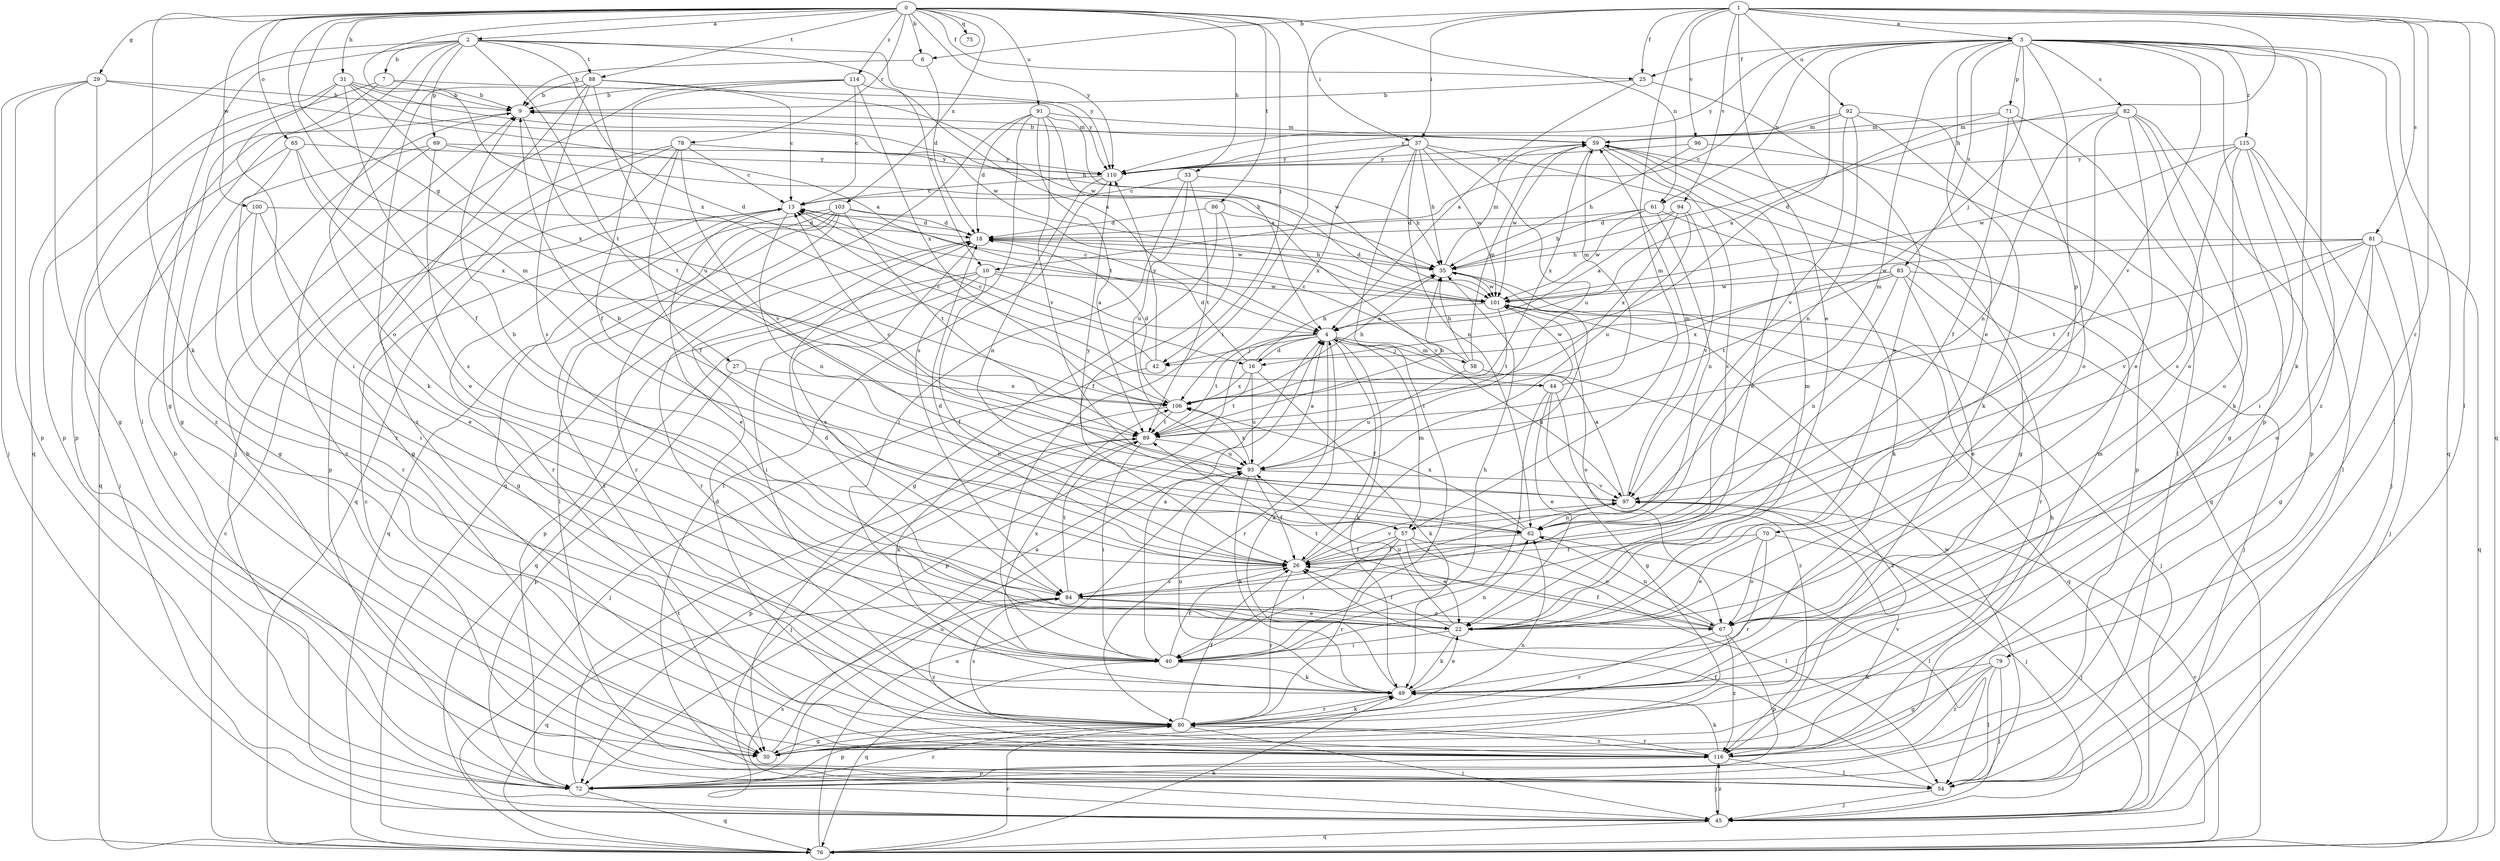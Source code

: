 strict digraph  {
0;
1;
2;
3;
4;
6;
7;
9;
10;
13;
16;
18;
22;
25;
26;
27;
29;
30;
31;
33;
35;
37;
40;
42;
44;
45;
49;
54;
57;
58;
59;
61;
62;
65;
67;
69;
70;
71;
72;
75;
76;
78;
79;
80;
81;
82;
83;
84;
86;
88;
89;
91;
92;
93;
94;
96;
97;
100;
101;
103;
106;
110;
114;
115;
116;
0 -> 2  [label=a];
0 -> 6  [label=b];
0 -> 25  [label=f];
0 -> 27  [label=g];
0 -> 29  [label=g];
0 -> 31  [label=h];
0 -> 33  [label=h];
0 -> 37  [label=i];
0 -> 42  [label=j];
0 -> 49  [label=k];
0 -> 57  [label=m];
0 -> 61  [label=n];
0 -> 65  [label=o];
0 -> 75  [label=q];
0 -> 78  [label=r];
0 -> 86  [label=t];
0 -> 88  [label=t];
0 -> 91  [label=u];
0 -> 100  [label=w];
0 -> 103  [label=x];
0 -> 106  [label=x];
0 -> 110  [label=y];
0 -> 114  [label=z];
1 -> 3  [label=a];
1 -> 6  [label=b];
1 -> 22  [label=e];
1 -> 25  [label=f];
1 -> 35  [label=h];
1 -> 37  [label=i];
1 -> 40  [label=i];
1 -> 54  [label=l];
1 -> 57  [label=m];
1 -> 76  [label=q];
1 -> 79  [label=r];
1 -> 81  [label=s];
1 -> 92  [label=u];
1 -> 94  [label=v];
1 -> 96  [label=v];
2 -> 7  [label=b];
2 -> 10  [label=c];
2 -> 16  [label=d];
2 -> 30  [label=g];
2 -> 54  [label=l];
2 -> 67  [label=o];
2 -> 69  [label=p];
2 -> 76  [label=q];
2 -> 88  [label=t];
2 -> 89  [label=t];
2 -> 110  [label=y];
3 -> 10  [label=c];
3 -> 16  [label=d];
3 -> 22  [label=e];
3 -> 25  [label=f];
3 -> 42  [label=j];
3 -> 49  [label=k];
3 -> 54  [label=l];
3 -> 57  [label=m];
3 -> 61  [label=n];
3 -> 70  [label=p];
3 -> 71  [label=p];
3 -> 72  [label=p];
3 -> 76  [label=q];
3 -> 82  [label=s];
3 -> 83  [label=s];
3 -> 97  [label=v];
3 -> 110  [label=y];
3 -> 115  [label=z];
3 -> 116  [label=z];
4 -> 16  [label=d];
4 -> 26  [label=f];
4 -> 42  [label=j];
4 -> 44  [label=j];
4 -> 49  [label=k];
4 -> 57  [label=m];
4 -> 58  [label=m];
4 -> 72  [label=p];
4 -> 80  [label=r];
4 -> 89  [label=t];
6 -> 9  [label=b];
6 -> 18  [label=d];
7 -> 9  [label=b];
7 -> 30  [label=g];
7 -> 72  [label=p];
7 -> 110  [label=y];
9 -> 59  [label=m];
9 -> 76  [label=q];
9 -> 89  [label=t];
10 -> 4  [label=a];
10 -> 26  [label=f];
10 -> 40  [label=i];
10 -> 72  [label=p];
10 -> 76  [label=q];
10 -> 101  [label=w];
13 -> 18  [label=d];
13 -> 22  [label=e];
13 -> 62  [label=n];
13 -> 80  [label=r];
16 -> 18  [label=d];
16 -> 35  [label=h];
16 -> 49  [label=k];
16 -> 89  [label=t];
16 -> 93  [label=u];
16 -> 106  [label=x];
18 -> 35  [label=h];
18 -> 80  [label=r];
18 -> 84  [label=s];
22 -> 18  [label=d];
22 -> 26  [label=f];
22 -> 40  [label=i];
22 -> 49  [label=k];
22 -> 59  [label=m];
22 -> 93  [label=u];
25 -> 4  [label=a];
25 -> 9  [label=b];
25 -> 22  [label=e];
26 -> 9  [label=b];
26 -> 18  [label=d];
26 -> 35  [label=h];
26 -> 80  [label=r];
26 -> 84  [label=s];
26 -> 97  [label=v];
27 -> 62  [label=n];
27 -> 72  [label=p];
27 -> 106  [label=x];
29 -> 4  [label=a];
29 -> 9  [label=b];
29 -> 30  [label=g];
29 -> 45  [label=j];
29 -> 72  [label=p];
29 -> 116  [label=z];
30 -> 4  [label=a];
30 -> 62  [label=n];
31 -> 9  [label=b];
31 -> 26  [label=f];
31 -> 35  [label=h];
31 -> 40  [label=i];
31 -> 72  [label=p];
31 -> 101  [label=w];
31 -> 106  [label=x];
33 -> 13  [label=c];
33 -> 35  [label=h];
33 -> 40  [label=i];
33 -> 89  [label=t];
33 -> 93  [label=u];
35 -> 18  [label=d];
35 -> 59  [label=m];
35 -> 101  [label=w];
37 -> 35  [label=h];
37 -> 40  [label=i];
37 -> 62  [label=n];
37 -> 76  [label=q];
37 -> 93  [label=u];
37 -> 101  [label=w];
37 -> 106  [label=x];
37 -> 110  [label=y];
40 -> 4  [label=a];
40 -> 26  [label=f];
40 -> 35  [label=h];
40 -> 49  [label=k];
40 -> 62  [label=n];
40 -> 76  [label=q];
40 -> 106  [label=x];
42 -> 13  [label=c];
42 -> 45  [label=j];
42 -> 110  [label=y];
44 -> 13  [label=c];
44 -> 22  [label=e];
44 -> 30  [label=g];
44 -> 40  [label=i];
44 -> 59  [label=m];
44 -> 101  [label=w];
44 -> 116  [label=z];
45 -> 76  [label=q];
45 -> 84  [label=s];
45 -> 116  [label=z];
49 -> 4  [label=a];
49 -> 22  [label=e];
49 -> 80  [label=r];
49 -> 93  [label=u];
54 -> 9  [label=b];
54 -> 13  [label=c];
54 -> 26  [label=f];
54 -> 45  [label=j];
54 -> 101  [label=w];
57 -> 9  [label=b];
57 -> 22  [label=e];
57 -> 26  [label=f];
57 -> 40  [label=i];
57 -> 54  [label=l];
57 -> 67  [label=o];
57 -> 80  [label=r];
58 -> 13  [label=c];
58 -> 35  [label=h];
58 -> 59  [label=m];
58 -> 93  [label=u];
58 -> 116  [label=z];
59 -> 9  [label=b];
59 -> 22  [label=e];
59 -> 30  [label=g];
59 -> 84  [label=s];
59 -> 101  [label=w];
59 -> 106  [label=x];
59 -> 110  [label=y];
61 -> 18  [label=d];
61 -> 35  [label=h];
61 -> 49  [label=k];
61 -> 62  [label=n];
61 -> 101  [label=w];
62 -> 26  [label=f];
62 -> 54  [label=l];
62 -> 106  [label=x];
62 -> 110  [label=y];
65 -> 22  [label=e];
65 -> 45  [label=j];
65 -> 80  [label=r];
65 -> 106  [label=x];
65 -> 110  [label=y];
67 -> 26  [label=f];
67 -> 62  [label=n];
67 -> 72  [label=p];
67 -> 80  [label=r];
67 -> 89  [label=t];
67 -> 116  [label=z];
69 -> 30  [label=g];
69 -> 35  [label=h];
69 -> 84  [label=s];
69 -> 110  [label=y];
69 -> 116  [label=z];
70 -> 22  [label=e];
70 -> 26  [label=f];
70 -> 45  [label=j];
70 -> 67  [label=o];
70 -> 80  [label=r];
71 -> 4  [label=a];
71 -> 26  [label=f];
71 -> 30  [label=g];
71 -> 59  [label=m];
71 -> 67  [label=o];
72 -> 9  [label=b];
72 -> 76  [label=q];
72 -> 80  [label=r];
72 -> 89  [label=t];
72 -> 93  [label=u];
76 -> 13  [label=c];
76 -> 49  [label=k];
76 -> 80  [label=r];
76 -> 93  [label=u];
76 -> 97  [label=v];
78 -> 13  [label=c];
78 -> 26  [label=f];
78 -> 30  [label=g];
78 -> 72  [label=p];
78 -> 76  [label=q];
78 -> 97  [label=v];
78 -> 110  [label=y];
79 -> 30  [label=g];
79 -> 45  [label=j];
79 -> 49  [label=k];
79 -> 54  [label=l];
79 -> 116  [label=z];
80 -> 26  [label=f];
80 -> 30  [label=g];
80 -> 45  [label=j];
80 -> 49  [label=k];
80 -> 72  [label=p];
80 -> 84  [label=s];
80 -> 116  [label=z];
81 -> 30  [label=g];
81 -> 35  [label=h];
81 -> 45  [label=j];
81 -> 67  [label=o];
81 -> 76  [label=q];
81 -> 89  [label=t];
81 -> 97  [label=v];
81 -> 101  [label=w];
82 -> 22  [label=e];
82 -> 26  [label=f];
82 -> 49  [label=k];
82 -> 59  [label=m];
82 -> 62  [label=n];
82 -> 67  [label=o];
82 -> 72  [label=p];
83 -> 22  [label=e];
83 -> 45  [label=j];
83 -> 62  [label=n];
83 -> 80  [label=r];
83 -> 89  [label=t];
83 -> 101  [label=w];
83 -> 106  [label=x];
84 -> 22  [label=e];
84 -> 67  [label=o];
84 -> 76  [label=q];
84 -> 89  [label=t];
84 -> 97  [label=v];
84 -> 116  [label=z];
86 -> 18  [label=d];
86 -> 26  [label=f];
86 -> 30  [label=g];
86 -> 97  [label=v];
88 -> 9  [label=b];
88 -> 13  [label=c];
88 -> 49  [label=k];
88 -> 84  [label=s];
88 -> 93  [label=u];
88 -> 101  [label=w];
88 -> 116  [label=z];
89 -> 35  [label=h];
89 -> 40  [label=i];
89 -> 45  [label=j];
89 -> 72  [label=p];
89 -> 93  [label=u];
91 -> 4  [label=a];
91 -> 18  [label=d];
91 -> 59  [label=m];
91 -> 76  [label=q];
91 -> 84  [label=s];
91 -> 89  [label=t];
91 -> 97  [label=v];
91 -> 101  [label=w];
92 -> 49  [label=k];
92 -> 54  [label=l];
92 -> 59  [label=m];
92 -> 62  [label=n];
92 -> 97  [label=v];
92 -> 110  [label=y];
93 -> 4  [label=a];
93 -> 13  [label=c];
93 -> 26  [label=f];
93 -> 49  [label=k];
93 -> 97  [label=v];
93 -> 106  [label=x];
94 -> 4  [label=a];
94 -> 18  [label=d];
94 -> 93  [label=u];
94 -> 97  [label=v];
94 -> 106  [label=x];
96 -> 35  [label=h];
96 -> 72  [label=p];
96 -> 110  [label=y];
97 -> 4  [label=a];
97 -> 45  [label=j];
97 -> 59  [label=m];
97 -> 62  [label=n];
100 -> 18  [label=d];
100 -> 22  [label=e];
100 -> 40  [label=i];
100 -> 80  [label=r];
101 -> 4  [label=a];
101 -> 13  [label=c];
101 -> 45  [label=j];
101 -> 67  [label=o];
101 -> 76  [label=q];
101 -> 89  [label=t];
103 -> 18  [label=d];
103 -> 30  [label=g];
103 -> 54  [label=l];
103 -> 76  [label=q];
103 -> 80  [label=r];
103 -> 89  [label=t];
103 -> 101  [label=w];
103 -> 116  [label=z];
106 -> 18  [label=d];
106 -> 35  [label=h];
106 -> 49  [label=k];
106 -> 89  [label=t];
110 -> 13  [label=c];
110 -> 54  [label=l];
110 -> 62  [label=n];
114 -> 4  [label=a];
114 -> 9  [label=b];
114 -> 13  [label=c];
114 -> 26  [label=f];
114 -> 45  [label=j];
114 -> 106  [label=x];
115 -> 40  [label=i];
115 -> 45  [label=j];
115 -> 54  [label=l];
115 -> 67  [label=o];
115 -> 84  [label=s];
115 -> 101  [label=w];
115 -> 110  [label=y];
116 -> 18  [label=d];
116 -> 35  [label=h];
116 -> 45  [label=j];
116 -> 49  [label=k];
116 -> 54  [label=l];
116 -> 59  [label=m];
116 -> 72  [label=p];
116 -> 80  [label=r];
116 -> 97  [label=v];
}
